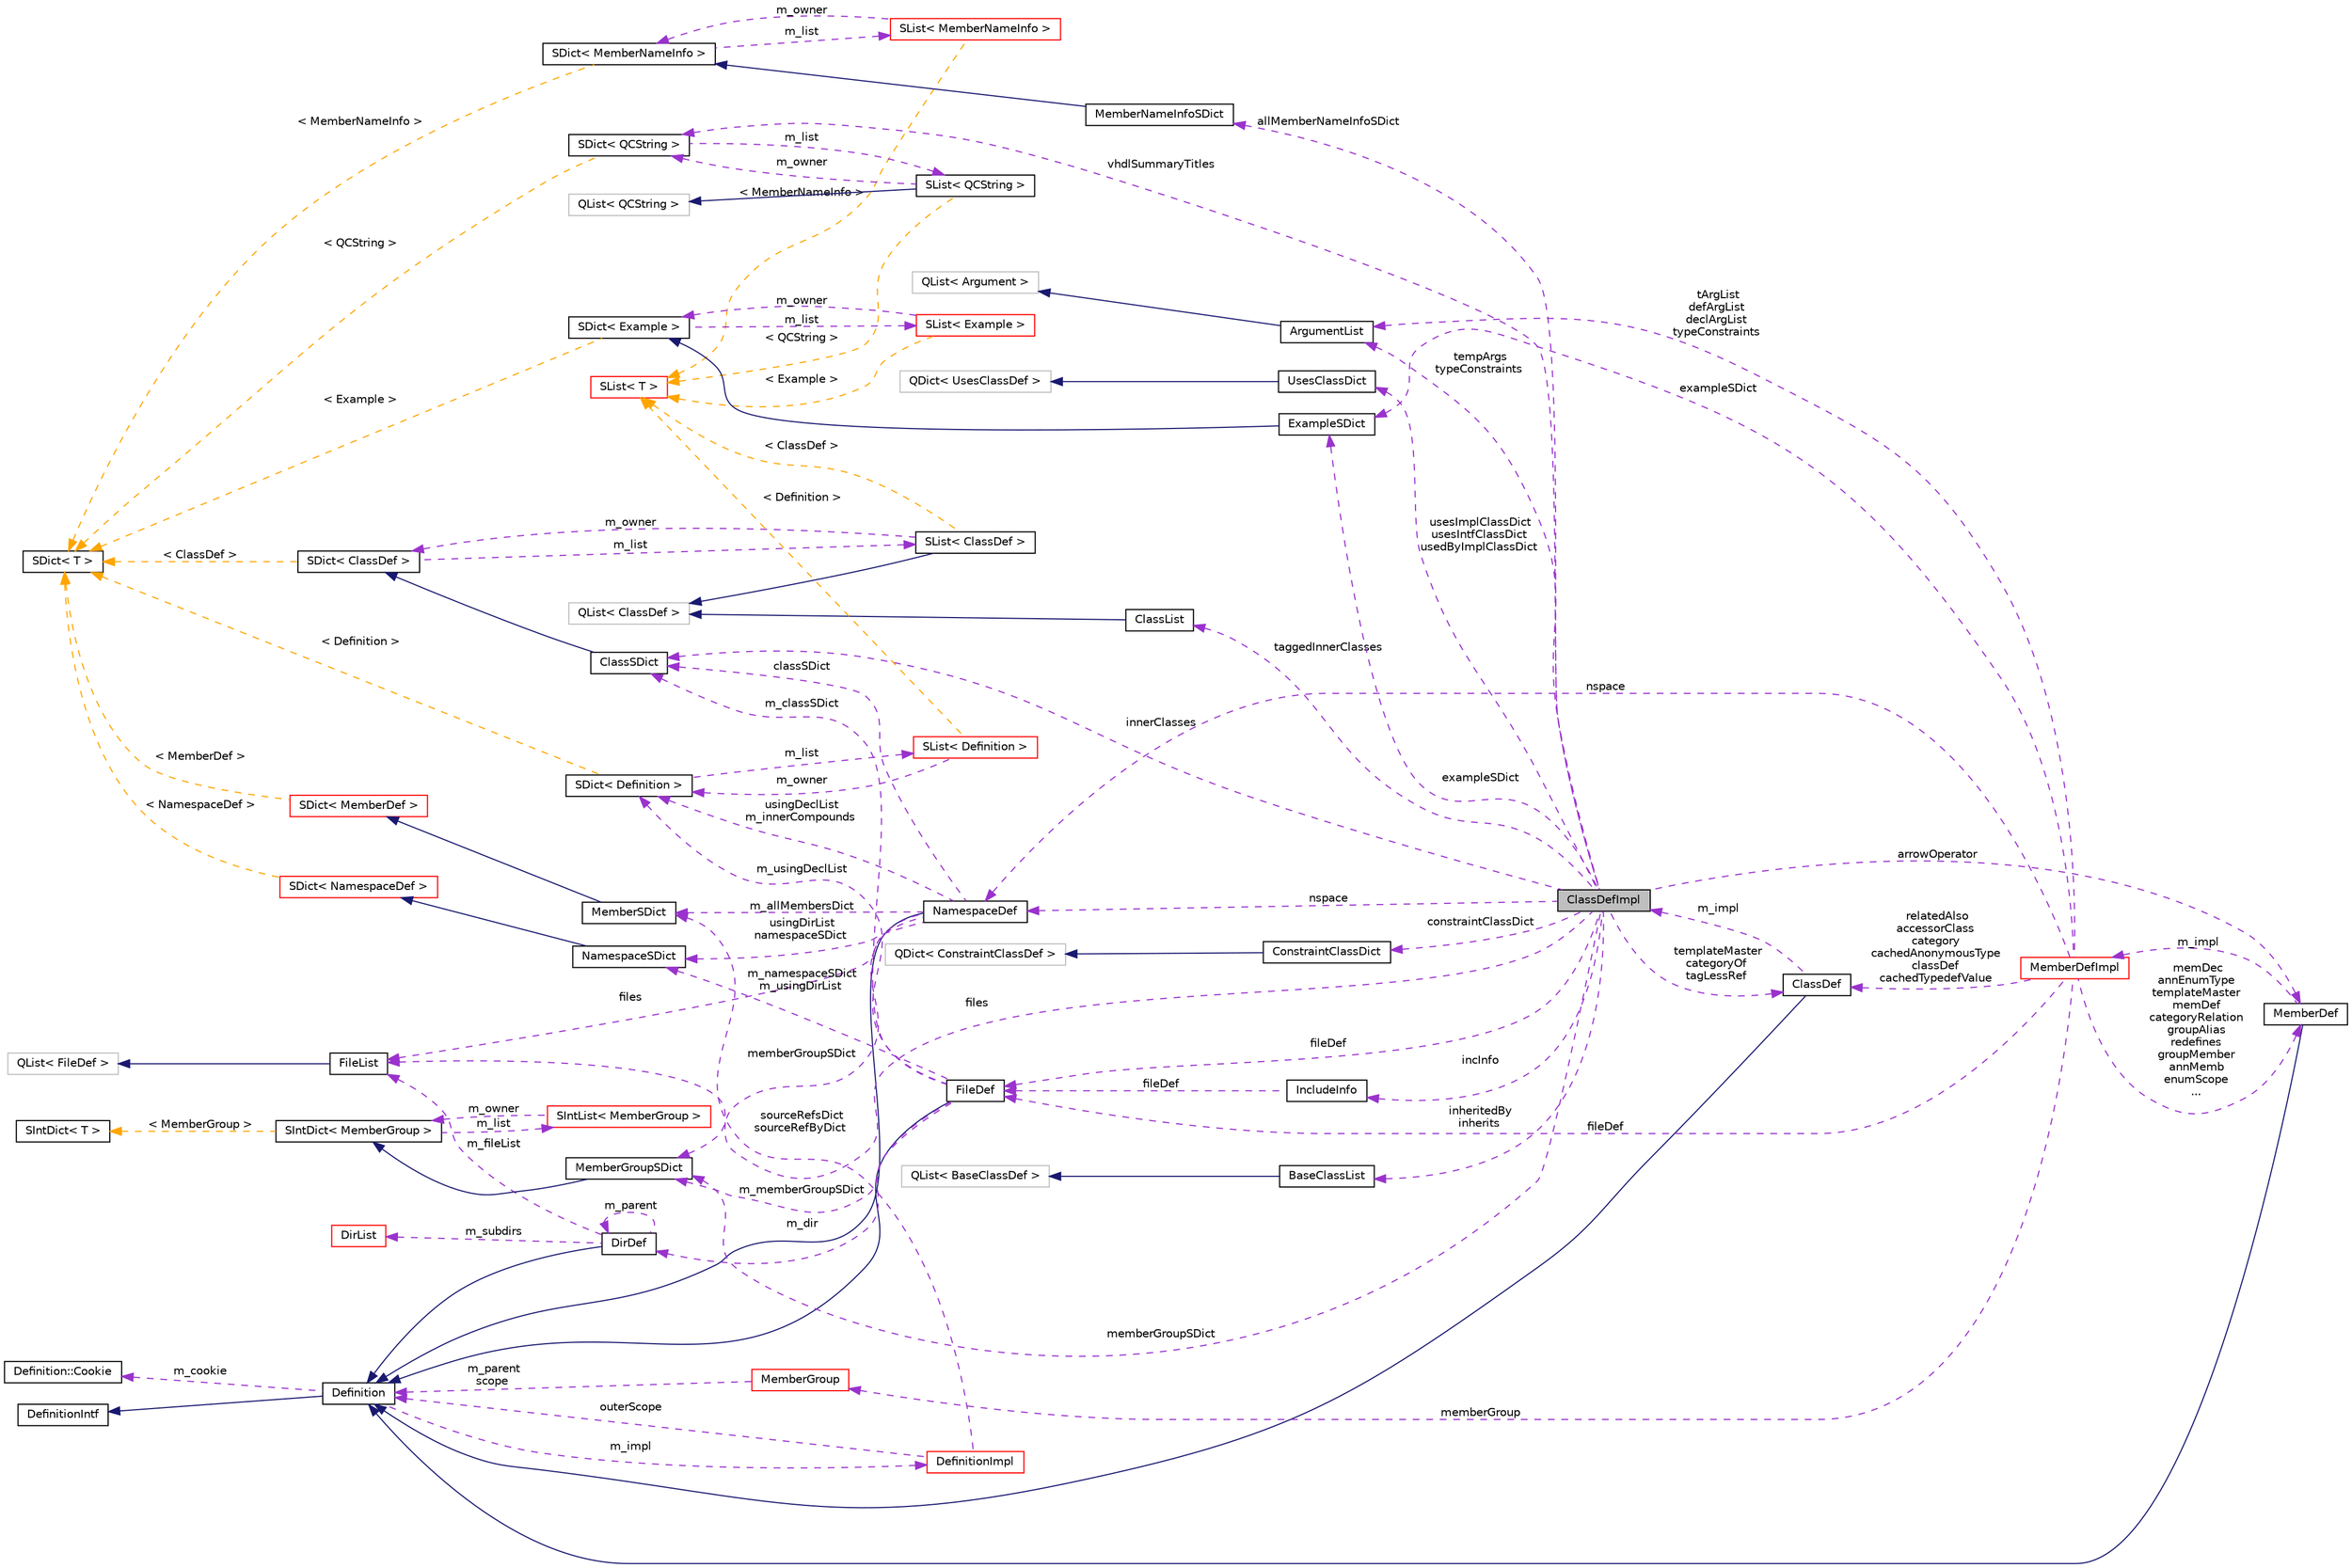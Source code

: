 digraph "ClassDefImpl"
{
 // INTERACTIVE_SVG=YES
  edge [fontname="Helvetica",fontsize="10",labelfontname="Helvetica",labelfontsize="10"];
  node [fontname="Helvetica",fontsize="10",shape=record];
  rankdir="LR";
  Node1 [label="ClassDefImpl",height=0.2,width=0.4,color="black", fillcolor="grey75", style="filled", fontcolor="black"];
  Node2 -> Node1 [dir="back",color="darkorchid3",fontsize="10",style="dashed",label=" nspace" ,fontname="Helvetica"];
  Node2 [label="NamespaceDef",height=0.2,width=0.4,color="black", fillcolor="white", style="filled",URL="$d0/d07/class_namespace_def.html",tooltip="A model of a namespace symbol. "];
  Node3 -> Node2 [dir="back",color="midnightblue",fontsize="10",style="solid",fontname="Helvetica"];
  Node3 [label="Definition",height=0.2,width=0.4,color="black", fillcolor="white", style="filled",URL="$d5/dcc/class_definition.html",tooltip="The common base class of all entity definitions found in the sources. "];
  Node4 -> Node3 [dir="back",color="midnightblue",fontsize="10",style="solid",fontname="Helvetica"];
  Node4 [label="DefinitionIntf",height=0.2,width=0.4,color="black", fillcolor="white", style="filled",URL="$d9/d4a/class_definition_intf.html",tooltip="Abstract interface for a Definition or DefinitionList. "];
  Node5 -> Node3 [dir="back",color="darkorchid3",fontsize="10",style="dashed",label=" m_cookie" ,fontname="Helvetica"];
  Node5 [label="Definition::Cookie",height=0.2,width=0.4,color="black", fillcolor="white", style="filled",URL="$d1/d2f/struct_definition_1_1_cookie.html"];
  Node6 -> Node3 [dir="back",color="darkorchid3",fontsize="10",style="dashed",label=" m_impl" ,fontname="Helvetica"];
  Node6 [label="DefinitionImpl",height=0.2,width=0.4,color="red", fillcolor="white", style="filled",URL="$d3/ddf/class_definition_impl.html",tooltip="Private data associated with a Symbol Definition object. "];
  Node38 -> Node6 [dir="back",color="darkorchid3",fontsize="10",style="dashed",label=" sourceRefsDict\nsourceRefByDict" ,fontname="Helvetica"];
  Node38 [label="MemberSDict",height=0.2,width=0.4,color="black", fillcolor="white", style="filled",URL="$d6/dd6/class_member_s_dict.html",tooltip="A sorted dictionary of MemberDef objects. "];
  Node39 -> Node38 [dir="back",color="midnightblue",fontsize="10",style="solid",fontname="Helvetica"];
  Node39 [label="SDict\< MemberDef \>",height=0.2,width=0.4,color="red", fillcolor="white", style="filled",URL="$d1/d50/class_s_dict.html"];
  Node13 -> Node39 [dir="back",color="orange",fontsize="10",style="dashed",label=" \< MemberDef \>" ,fontname="Helvetica"];
  Node13 [label="SDict\< T \>",height=0.2,width=0.4,color="black", fillcolor="white", style="filled",URL="$d1/d50/class_s_dict.html",tooltip="Ordered dictionary of elements of type T. "];
  Node3 -> Node6 [dir="back",color="darkorchid3",fontsize="10",style="dashed",label=" outerScope" ,fontname="Helvetica"];
  Node16 -> Node2 [dir="back",color="darkorchid3",fontsize="10",style="dashed",label=" classSDict" ,fontname="Helvetica"];
  Node16 [label="ClassSDict",height=0.2,width=0.4,color="black", fillcolor="white", style="filled",URL="$d9/d3d/class_class_s_dict.html",tooltip="A sorted dictionary of ClassDef objects. "];
  Node17 -> Node16 [dir="back",color="midnightblue",fontsize="10",style="solid",fontname="Helvetica"];
  Node17 [label="SDict\< ClassDef \>",height=0.2,width=0.4,color="black", fillcolor="white", style="filled",URL="$d1/d50/class_s_dict.html"];
  Node18 -> Node17 [dir="back",color="darkorchid3",fontsize="10",style="dashed",label=" m_list" ,fontname="Helvetica"];
  Node18 [label="SList\< ClassDef \>",height=0.2,width=0.4,color="black", fillcolor="white", style="filled",URL="$df/dce/class_s_list.html"];
  Node19 -> Node18 [dir="back",color="midnightblue",fontsize="10",style="solid",fontname="Helvetica"];
  Node19 [label="QList\< ClassDef \>",height=0.2,width=0.4,color="grey75", fillcolor="white", style="filled"];
  Node17 -> Node18 [dir="back",color="darkorchid3",fontsize="10",style="dashed",label=" m_owner" ,fontname="Helvetica"];
  Node11 -> Node18 [dir="back",color="orange",fontsize="10",style="dashed",label=" \< ClassDef \>" ,fontname="Helvetica"];
  Node11 [label="SList\< T \>",height=0.2,width=0.4,color="red", fillcolor="white", style="filled",URL="$df/dce/class_s_list.html",tooltip="internal wrapper class that redirects compareValues() to the dictionary "];
  Node13 -> Node17 [dir="back",color="orange",fontsize="10",style="dashed",label=" \< ClassDef \>" ,fontname="Helvetica"];
  Node38 -> Node2 [dir="back",color="darkorchid3",fontsize="10",style="dashed",label=" m_allMembersDict" ,fontname="Helvetica"];
  Node20 -> Node2 [dir="back",color="darkorchid3",fontsize="10",style="dashed",label=" usingDeclList\nm_innerCompounds" ,fontname="Helvetica"];
  Node20 [label="SDict\< Definition \>",height=0.2,width=0.4,color="black", fillcolor="white", style="filled",URL="$d1/d50/class_s_dict.html"];
  Node21 -> Node20 [dir="back",color="darkorchid3",fontsize="10",style="dashed",label=" m_list" ,fontname="Helvetica"];
  Node21 [label="SList\< Definition \>",height=0.2,width=0.4,color="red", fillcolor="white", style="filled",URL="$df/dce/class_s_list.html"];
  Node20 -> Node21 [dir="back",color="darkorchid3",fontsize="10",style="dashed",label=" m_owner" ,fontname="Helvetica"];
  Node11 -> Node21 [dir="back",color="orange",fontsize="10",style="dashed",label=" \< Definition \>" ,fontname="Helvetica"];
  Node13 -> Node20 [dir="back",color="orange",fontsize="10",style="dashed",label=" \< Definition \>" ,fontname="Helvetica"];
  Node32 -> Node2 [dir="back",color="darkorchid3",fontsize="10",style="dashed",label=" files" ,fontname="Helvetica"];
  Node32 [label="FileList",height=0.2,width=0.4,color="black", fillcolor="white", style="filled",URL="$d0/d18/class_file_list.html",tooltip="Class representing a list of FileDef objects. "];
  Node33 -> Node32 [dir="back",color="midnightblue",fontsize="10",style="solid",fontname="Helvetica"];
  Node33 [label="QList\< FileDef \>",height=0.2,width=0.4,color="grey75", fillcolor="white", style="filled"];
  Node23 -> Node2 [dir="back",color="darkorchid3",fontsize="10",style="dashed",label=" memberGroupSDict" ,fontname="Helvetica"];
  Node23 [label="MemberGroupSDict",height=0.2,width=0.4,color="black", fillcolor="white", style="filled",URL="$dc/d1e/class_member_group_s_dict.html",tooltip="A sorted dictionary of MemberGroup objects. "];
  Node24 -> Node23 [dir="back",color="midnightblue",fontsize="10",style="solid",fontname="Helvetica"];
  Node24 [label="SIntDict\< MemberGroup \>",height=0.2,width=0.4,color="black", fillcolor="white", style="filled",URL="$d0/d9f/class_s_int_dict.html"];
  Node25 -> Node24 [dir="back",color="darkorchid3",fontsize="10",style="dashed",label=" m_list" ,fontname="Helvetica"];
  Node25 [label="SIntList\< MemberGroup \>",height=0.2,width=0.4,color="red", fillcolor="white", style="filled",URL="$d8/d9a/class_s_int_list.html"];
  Node24 -> Node25 [dir="back",color="darkorchid3",fontsize="10",style="dashed",label=" m_owner" ,fontname="Helvetica"];
  Node28 -> Node24 [dir="back",color="orange",fontsize="10",style="dashed",label=" \< MemberGroup \>" ,fontname="Helvetica"];
  Node28 [label="SIntDict\< T \>",height=0.2,width=0.4,color="black", fillcolor="white", style="filled",URL="$d0/d9f/class_s_int_dict.html",tooltip="Ordered dictionary of elements of type T. "];
  Node34 -> Node2 [dir="back",color="darkorchid3",fontsize="10",style="dashed",label=" usingDirList\nnamespaceSDict" ,fontname="Helvetica"];
  Node34 [label="NamespaceSDict",height=0.2,width=0.4,color="black", fillcolor="white", style="filled",URL="$d4/d8d/class_namespace_s_dict.html",tooltip="A sorted dictionary of NamespaceDef objects. "];
  Node35 -> Node34 [dir="back",color="midnightblue",fontsize="10",style="solid",fontname="Helvetica"];
  Node35 [label="SDict\< NamespaceDef \>",height=0.2,width=0.4,color="red", fillcolor="white", style="filled",URL="$d1/d50/class_s_dict.html"];
  Node13 -> Node35 [dir="back",color="orange",fontsize="10",style="dashed",label=" \< NamespaceDef \>" ,fontname="Helvetica"];
  Node46 -> Node1 [dir="back",color="darkorchid3",fontsize="10",style="dashed",label=" vhdlSummaryTitles" ,fontname="Helvetica"];
  Node46 [label="SDict\< QCString \>",height=0.2,width=0.4,color="black", fillcolor="white", style="filled",URL="$d1/d50/class_s_dict.html"];
  Node47 -> Node46 [dir="back",color="darkorchid3",fontsize="10",style="dashed",label=" m_list" ,fontname="Helvetica"];
  Node47 [label="SList\< QCString \>",height=0.2,width=0.4,color="black", fillcolor="white", style="filled",URL="$df/dce/class_s_list.html"];
  Node48 -> Node47 [dir="back",color="midnightblue",fontsize="10",style="solid",fontname="Helvetica"];
  Node48 [label="QList\< QCString \>",height=0.2,width=0.4,color="grey75", fillcolor="white", style="filled"];
  Node46 -> Node47 [dir="back",color="darkorchid3",fontsize="10",style="dashed",label=" m_owner" ,fontname="Helvetica"];
  Node11 -> Node47 [dir="back",color="orange",fontsize="10",style="dashed",label=" \< QCString \>" ,fontname="Helvetica"];
  Node13 -> Node46 [dir="back",color="orange",fontsize="10",style="dashed",label=" \< QCString \>" ,fontname="Helvetica"];
  Node16 -> Node1 [dir="back",color="darkorchid3",fontsize="10",style="dashed",label=" innerClasses" ,fontname="Helvetica"];
  Node49 -> Node1 [dir="back",color="darkorchid3",fontsize="10",style="dashed",label=" inheritedBy\ninherits" ,fontname="Helvetica"];
  Node49 [label="BaseClassList",height=0.2,width=0.4,color="black", fillcolor="white", style="filled",URL="$d7/d46/class_base_class_list.html",tooltip="List of base classes. "];
  Node50 -> Node49 [dir="back",color="midnightblue",fontsize="10",style="solid",fontname="Helvetica"];
  Node50 [label="QList\< BaseClassDef \>",height=0.2,width=0.4,color="grey75", fillcolor="white", style="filled"];
  Node51 -> Node1 [dir="back",color="darkorchid3",fontsize="10",style="dashed",label=" taggedInnerClasses" ,fontname="Helvetica"];
  Node51 [label="ClassList",height=0.2,width=0.4,color="black", fillcolor="white", style="filled",URL="$d7/da3/class_class_list.html",tooltip="A list of ClassDef objects. "];
  Node19 -> Node51 [dir="back",color="midnightblue",fontsize="10",style="solid",fontname="Helvetica"];
  Node52 -> Node1 [dir="back",color="darkorchid3",fontsize="10",style="dashed",label=" allMemberNameInfoSDict" ,fontname="Helvetica"];
  Node52 [label="MemberNameInfoSDict",height=0.2,width=0.4,color="black", fillcolor="white", style="filled",URL="$d6/d70/class_member_name_info_s_dict.html",tooltip="Sorted dictionary of MemberNameInfo objects. "];
  Node53 -> Node52 [dir="back",color="midnightblue",fontsize="10",style="solid",fontname="Helvetica"];
  Node53 [label="SDict\< MemberNameInfo \>",height=0.2,width=0.4,color="black", fillcolor="white", style="filled",URL="$d1/d50/class_s_dict.html"];
  Node54 -> Node53 [dir="back",color="darkorchid3",fontsize="10",style="dashed",label=" m_list" ,fontname="Helvetica"];
  Node54 [label="SList\< MemberNameInfo \>",height=0.2,width=0.4,color="red", fillcolor="white", style="filled",URL="$df/dce/class_s_list.html"];
  Node53 -> Node54 [dir="back",color="darkorchid3",fontsize="10",style="dashed",label=" m_owner" ,fontname="Helvetica"];
  Node11 -> Node54 [dir="back",color="orange",fontsize="10",style="dashed",label=" \< MemberNameInfo \>" ,fontname="Helvetica"];
  Node13 -> Node53 [dir="back",color="orange",fontsize="10",style="dashed",label=" \< MemberNameInfo \>" ,fontname="Helvetica"];
  Node32 -> Node1 [dir="back",color="darkorchid3",fontsize="10",style="dashed",label=" files" ,fontname="Helvetica"];
  Node15 -> Node1 [dir="back",color="darkorchid3",fontsize="10",style="dashed",label=" fileDef" ,fontname="Helvetica"];
  Node15 [label="FileDef",height=0.2,width=0.4,color="black", fillcolor="white", style="filled",URL="$de/db0/class_file_def.html",tooltip="A model of a file symbol. "];
  Node3 -> Node15 [dir="back",color="midnightblue",fontsize="10",style="solid",fontname="Helvetica"];
  Node16 -> Node15 [dir="back",color="darkorchid3",fontsize="10",style="dashed",label=" m_classSDict" ,fontname="Helvetica"];
  Node20 -> Node15 [dir="back",color="darkorchid3",fontsize="10",style="dashed",label=" m_usingDeclList" ,fontname="Helvetica"];
  Node23 -> Node15 [dir="back",color="darkorchid3",fontsize="10",style="dashed",label=" m_memberGroupSDict" ,fontname="Helvetica"];
  Node29 -> Node15 [dir="back",color="darkorchid3",fontsize="10",style="dashed",label=" m_dir" ,fontname="Helvetica"];
  Node29 [label="DirDef",height=0.2,width=0.4,color="black", fillcolor="white", style="filled",URL="$d4/dd4/class_dir_def.html",tooltip="A model of a directory symbol. "];
  Node3 -> Node29 [dir="back",color="midnightblue",fontsize="10",style="solid",fontname="Helvetica"];
  Node30 -> Node29 [dir="back",color="darkorchid3",fontsize="10",style="dashed",label=" m_subdirs" ,fontname="Helvetica"];
  Node30 [label="DirList",height=0.2,width=0.4,color="red", fillcolor="white", style="filled",URL="$dc/d2a/class_dir_list.html",tooltip="A list of directories. "];
  Node32 -> Node29 [dir="back",color="darkorchid3",fontsize="10",style="dashed",label=" m_fileList" ,fontname="Helvetica"];
  Node29 -> Node29 [dir="back",color="darkorchid3",fontsize="10",style="dashed",label=" m_parent" ,fontname="Helvetica"];
  Node34 -> Node15 [dir="back",color="darkorchid3",fontsize="10",style="dashed",label=" m_namespaceSDict\nm_usingDirList" ,fontname="Helvetica"];
  Node56 -> Node1 [dir="back",color="darkorchid3",fontsize="10",style="dashed",label=" incInfo" ,fontname="Helvetica"];
  Node56 [label="IncludeInfo",height=0.2,width=0.4,color="black", fillcolor="white", style="filled",URL="$d5/dc1/struct_include_info.html",tooltip="Class representing the data associated with a #include statement. "];
  Node15 -> Node56 [dir="back",color="darkorchid3",fontsize="10",style="dashed",label=" fileDef" ,fontname="Helvetica"];
  Node23 -> Node1 [dir="back",color="darkorchid3",fontsize="10",style="dashed",label=" memberGroupSDict" ,fontname="Helvetica"];
  Node57 -> Node1 [dir="back",color="darkorchid3",fontsize="10",style="dashed",label=" exampleSDict" ,fontname="Helvetica"];
  Node57 [label="ExampleSDict",height=0.2,width=0.4,color="black", fillcolor="white", style="filled",URL="$d0/d31/class_example_s_dict.html",tooltip="A sorted dictionary of Example objects. "];
  Node58 -> Node57 [dir="back",color="midnightblue",fontsize="10",style="solid",fontname="Helvetica"];
  Node58 [label="SDict\< Example \>",height=0.2,width=0.4,color="black", fillcolor="white", style="filled",URL="$d1/d50/class_s_dict.html"];
  Node59 -> Node58 [dir="back",color="darkorchid3",fontsize="10",style="dashed",label=" m_list" ,fontname="Helvetica"];
  Node59 [label="SList\< Example \>",height=0.2,width=0.4,color="red", fillcolor="white", style="filled",URL="$df/dce/class_s_list.html"];
  Node58 -> Node59 [dir="back",color="darkorchid3",fontsize="10",style="dashed",label=" m_owner" ,fontname="Helvetica"];
  Node11 -> Node59 [dir="back",color="orange",fontsize="10",style="dashed",label=" \< Example \>" ,fontname="Helvetica"];
  Node13 -> Node58 [dir="back",color="orange",fontsize="10",style="dashed",label=" \< Example \>" ,fontname="Helvetica"];
  Node61 -> Node1 [dir="back",color="darkorchid3",fontsize="10",style="dashed",label=" tempArgs\ntypeConstraints" ,fontname="Helvetica"];
  Node61 [label="ArgumentList",height=0.2,width=0.4,color="black", fillcolor="white", style="filled",URL="$d7/df8/class_argument_list.html",tooltip="This class represents an function or template argument list. "];
  Node62 -> Node61 [dir="back",color="midnightblue",fontsize="10",style="solid",fontname="Helvetica"];
  Node62 [label="QList\< Argument \>",height=0.2,width=0.4,color="grey75", fillcolor="white", style="filled"];
  Node63 -> Node1 [dir="back",color="darkorchid3",fontsize="10",style="dashed",label=" arrowOperator" ,fontname="Helvetica"];
  Node63 [label="MemberDef",height=0.2,width=0.4,color="black", fillcolor="white", style="filled",URL="$da/d09/class_member_def.html",tooltip="A model of a class/file/namespace member symbol. "];
  Node3 -> Node63 [dir="back",color="midnightblue",fontsize="10",style="solid",fontname="Helvetica"];
  Node64 -> Node63 [dir="back",color="darkorchid3",fontsize="10",style="dashed",label=" m_impl" ,fontname="Helvetica"];
  Node64 [label="MemberDefImpl",height=0.2,width=0.4,color="red", fillcolor="white", style="filled",URL="$d7/d7e/class_member_def_impl.html"];
  Node65 -> Node64 [dir="back",color="darkorchid3",fontsize="10",style="dashed",label=" memberGroup" ,fontname="Helvetica"];
  Node65 [label="MemberGroup",height=0.2,width=0.4,color="red", fillcolor="white", style="filled",URL="$da/d32/class_member_group.html",tooltip="A class representing a group of members. "];
  Node3 -> Node65 [dir="back",color="darkorchid3",fontsize="10",style="dashed",label=" m_parent\nscope" ,fontname="Helvetica"];
  Node2 -> Node64 [dir="back",color="darkorchid3",fontsize="10",style="dashed",label=" nspace" ,fontname="Helvetica"];
  Node15 -> Node64 [dir="back",color="darkorchid3",fontsize="10",style="dashed",label=" fileDef" ,fontname="Helvetica"];
  Node57 -> Node64 [dir="back",color="darkorchid3",fontsize="10",style="dashed",label=" exampleSDict" ,fontname="Helvetica"];
  Node61 -> Node64 [dir="back",color="darkorchid3",fontsize="10",style="dashed",label=" tArgList\ndefArgList\ndeclArgList\ntypeConstraints" ,fontname="Helvetica"];
  Node63 -> Node64 [dir="back",color="darkorchid3",fontsize="10",style="dashed",label=" memDec\nannEnumType\ntemplateMaster\nmemDef\ncategoryRelation\ngroupAlias\nredefines\ngroupMember\nannMemb\nenumScope\n..." ,fontname="Helvetica"];
  Node76 -> Node64 [dir="back",color="darkorchid3",fontsize="10",style="dashed",label=" relatedAlso\naccessorClass\ncategory\ncachedAnonymousType\nclassDef\ncachedTypedefValue" ,fontname="Helvetica"];
  Node76 [label="ClassDef",height=0.2,width=0.4,color="black", fillcolor="white", style="filled",URL="$d1/dcf/class_class_def.html",tooltip="A class representing of a compound symbol. "];
  Node3 -> Node76 [dir="back",color="midnightblue",fontsize="10",style="solid",fontname="Helvetica"];
  Node1 -> Node76 [dir="back",color="darkorchid3",fontsize="10",style="dashed",label=" m_impl" ,fontname="Helvetica"];
  Node77 -> Node1 [dir="back",color="darkorchid3",fontsize="10",style="dashed",label=" usesImplClassDict\nusesIntfClassDict\nusedByImplClassDict" ,fontname="Helvetica"];
  Node77 [label="UsesClassDict",height=0.2,width=0.4,color="black", fillcolor="white", style="filled",URL="$d2/d84/class_uses_class_dict.html",tooltip="Dictionary of usage relations. "];
  Node78 -> Node77 [dir="back",color="midnightblue",fontsize="10",style="solid",fontname="Helvetica"];
  Node78 [label="QDict\< UsesClassDef \>",height=0.2,width=0.4,color="grey75", fillcolor="white", style="filled"];
  Node76 -> Node1 [dir="back",color="darkorchid3",fontsize="10",style="dashed",label=" templateMaster\ncategoryOf\ntagLessRef" ,fontname="Helvetica"];
  Node79 -> Node1 [dir="back",color="darkorchid3",fontsize="10",style="dashed",label=" constraintClassDict" ,fontname="Helvetica"];
  Node79 [label="ConstraintClassDict",height=0.2,width=0.4,color="black", fillcolor="white", style="filled",URL="$df/d6f/class_constraint_class_dict.html",tooltip="Dictionary of constraint relations. "];
  Node80 -> Node79 [dir="back",color="midnightblue",fontsize="10",style="solid",fontname="Helvetica"];
  Node80 [label="QDict\< ConstraintClassDef \>",height=0.2,width=0.4,color="grey75", fillcolor="white", style="filled"];
}
